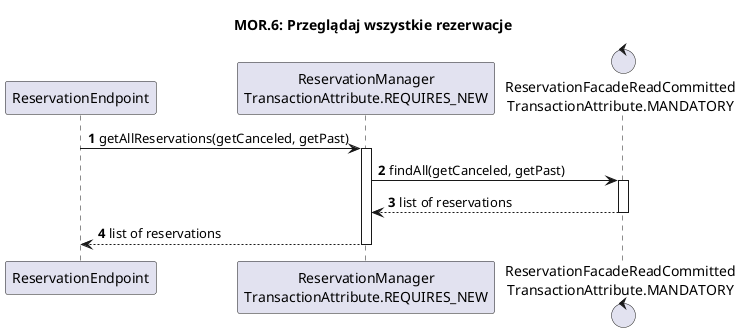 @startuml
title MOR.6: Przeglądaj wszystkie rezerwacje

autoactivate on
participant ReservationEndpoint
participant "ReservationManager\nTransactionAttribute.REQUIRES_NEW" as ReservationManager
control "ReservationFacadeReadCommitted\nTransactionAttribute.MANDATORY" as ReservationFacade

autonumber
ReservationEndpoint -> ReservationManager: getAllReservations(getCanceled, getPast)
        ReservationManager -> ReservationFacade: findAll(getCanceled, getPast)
        return list of reservations
return list of reservations
@enduml
